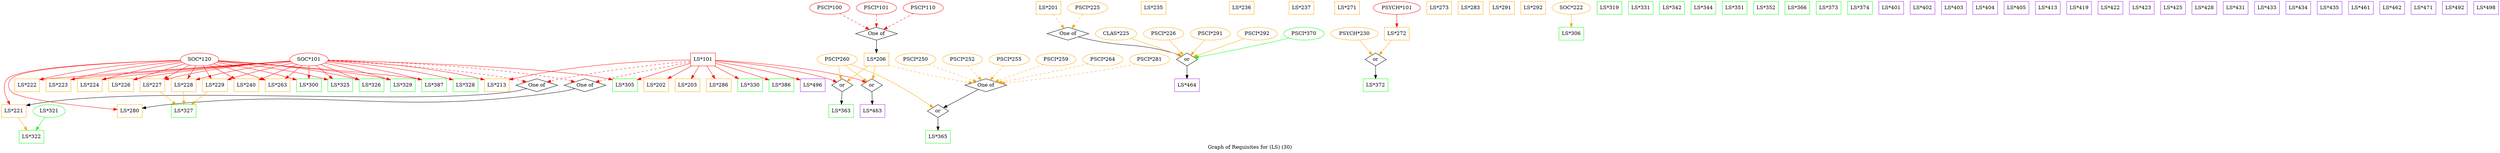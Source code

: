 strict digraph "" {
	graph [bb="0,0,6947.6,419",
		label="Graph of Requisites for (LS) (30)",
		lheight=0.21,
		lp="3473.8,11.5",
		lwidth=3.25
	];
	node [label="\N"];
	"LS*101"	[color=red,
		height=0.5,
		pos="1960.1,257",
		shape=box,
		width=0.95833];
	"LS*202"	[color=orange,
		height=0.5,
		pos="2091.1,185",
		shape=box,
		width=0.95833];
	"LS*101" -> "LS*202"	[color=red,
		pos="e,2058.9,203.19 1992.1,238.88 2009.6,229.55 2031.4,217.92 2050,207.94"];
	"LS*203"	[color=orange,
		height=0.5,
		pos="2178.1,185",
		shape=box,
		width=0.95833];
	"LS*101" -> "LS*203"	[color=red,
		pos="e,2143.1,199.78 1994.7,246.28 2028,236.74 2079.9,221.39 2133.5,203.1"];
	"LS*213"	[color=orange,
		height=0.5,
		pos="1610.1,185",
		shape=box,
		width=0.95833];
	"LS*101" -> "LS*213"	[color=red,
		pos="e,1644.6,200.36 1925.5,252.38 1869.9,246.05 1757.3,231.16 1654.5,203.11"];
	of145	[height=0.5,
		label="One of",
		pos="1413.1,185",
		shape=diamond,
		width=1.6085];
	"LS*101" -> of145	[color=red,
		pos="e,1441.5,194.26 1925.4,253.88 1846,248.65 1644.8,233.31 1479.1,203 1470,201.34 1460.4,199.13 1451.4,196.84",
		style=dashed];
	of146	[height=0.5,
		label="One of",
		pos="1720.1,185",
		shape=diamond,
		width=1.6085];
	"LS*101" -> of146	[color=red,
		pos="e,1748.4,194.24 1925.5,245.9 1881,232.92 1804,210.46 1758,197.04",
		style=dashed];
	"LS*286"	[color=orange,
		height=0.5,
		pos="2265.1,185",
		shape=box,
		width=0.95833];
	"LS*101" -> "LS*286"	[color=red,
		pos="e,2230.2,200.09 1994.7,250.87 2043.3,243.27 2134.5,227.49 2220.6,202.89"];
	"LS*305"	[color=green,
		height=0.5,
		pos="1523.1,185",
		shape=box,
		width=0.95833];
	"LS*101" -> "LS*305"	[color=red,
		pos="e,1558.1,200.63 1925.6,254.17 1858,250 1703.6,237.52 1567.8,203.14"];
	"LS*330"	[color=green,
		height=0.5,
		pos="1830.1,185",
		shape=box,
		width=0.95833];
	"LS*101" -> "LS*330"	[color=red,
		pos="e,1862,203.19 1928.3,238.88 1911,229.55 1889.4,217.92 1870.8,207.94"];
	or330	[height=0.5,
		label=or,
		pos="2429.1,185",
		shape=diamond,
		width=0.81703];
	"LS*101" -> or330	[color=red,
		pos="e,2413.1,193.27 1994.8,254.55 2067.9,250.85 2243,238.73 2385.1,203 2391.2,201.46 2397.6,199.32 2403.6,197.07"];
	"LS*386"	[color=green,
		height=0.5,
		pos="1917.1,185",
		shape=box,
		width=0.95833];
	"LS*101" -> "LS*386"	[color=red,
		pos="e,1927.6,203.1 1949.5,238.7 1944.5,230.56 1938.4,220.69 1932.9,211.7"];
	or333	[height=0.5,
		label=or,
		pos="2347.1,185",
		shape=diamond,
		width=0.81703];
	"LS*101" -> or333	[color=red,
		pos="e,2331.9,193.73 1994.8,253.71 2058.2,248.88 2196.2,235.3 2308.1,203 2312.9,201.61 2317.9,199.77 2322.6,197.81"];
	"LS*496"	[color=purple,
		height=0.5,
		pos="2004.1,185",
		shape=box,
		width=0.95833];
	"LS*101" -> "LS*496"	[color=red,
		pos="e,1993.3,203.1 1971,238.7 1976.1,230.56 1982.3,220.69 1987.9,211.7"];
	"LS*221"	[color=orange,
		height=0.5,
		pos="470.1,113",
		shape=box,
		width=0.95833];
	of145 -> "LS*221"	[pos="e,504.93,115.23 1385,175.61 1373.1,172.39 1359,169.01 1346.1,167 1183.3,141.65 670.32,121.3 515.06,115.6"];
	"LS*280"	[color=orange,
		height=0.5,
		pos="1425.1,113",
		shape=box,
		width=0.95833];
	of146 -> "LS*280"	[pos="e,1459.9,121.86 1690.1,176.26 1678.6,173.31 1665.2,169.95 1653.1,167 1589.6,151.56 1515.9,134.6 1469.9,124.13"];
	"LS*363"	[color=green,
		height=0.5,
		pos="2431.1,113",
		shape=box,
		width=0.95833];
	or330 -> "LS*363"	[pos="e,2430.6,131.28 2429.6,167.05 2429.8,159.35 2430.1,150.03 2430.3,141.36"];
	"LS*463"	[color=purple,
		height=0.5,
		pos="2344.1,113",
		shape=box,
		width=0.95833];
	or333 -> "LS*463"	[pos="e,2344.8,131.45 2346.4,167.41 2346.1,159.71 2345.7,150.34 2345.3,141.62"];
	"LS*322"	[color=green,
		height=0.5,
		pos="422.1,41",
		shape=box,
		width=0.95833];
	"LS*221" -> "LS*322"	[color=orange,
		pos="e,433.83,59.104 458.23,94.697 452.59,86.474 445.74,76.483 439.53,67.421"];
	"LS*201"	[color=orange,
		height=0.5,
		pos="2918.1,401",
		shape=box,
		width=0.95833];
	of148	[height=0.5,
		label="One of",
		pos="2972.1,329",
		shape=diamond,
		width=1.6085];
	"LS*201" -> of148	[color=orange,
		pos="e,2961.4,343.82 2931.4,382.7 2938.6,373.43 2947.5,361.91 2955.1,352.01",
		style=dashed];
	or334	[height=0.5,
		label=or,
		pos="3303.1,257",
		shape=diamond,
		width=0.81703];
	of148 -> or334	[pos="e,3287.9,265.89 3001.3,319.97 3013,316.92 3026.6,313.57 3039.1,311 3138.7,290.47 3167.6,304.02 3265.1,275 3269.6,273.66 3274.2,271.92 \
3278.7,270.05"];
	"LS*464"	[color=purple,
		height=0.5,
		pos="3303.1,185",
		shape=box,
		width=0.95833];
	or334 -> "LS*464"	[pos="e,3303.1,203.1 3303.1,238.7 3303.1,230.98 3303.1,221.71 3303.1,213.11"];
	"LS*206"	[color=orange,
		height=0.5,
		pos="2442.1,257",
		shape=box,
		width=0.95833];
	"LS*206" -> or330	[color=orange,
		pos="e,2432,201.67 2438.9,238.7 2437.4,230.55 2435.5,220.66 2433.9,211.67"];
	"LS*206" -> or333	[color=orange,
		pos="e,2359.8,195.38 2418.6,238.7 2403.1,227.26 2382.9,212.4 2368,201.37"];
	of147	[height=0.5,
		label="One of",
		pos="2745.1,185",
		shape=diamond,
		width=1.6085];
	"LS*206" -> of147	[color=orange,
		pos="e,2708,191.46 2476.6,241.74 2479.5,240.75 2482.3,239.82 2485.1,239 2558.2,217.29 2645.4,201.5 2698,193.05",
		style=dashed];
	or331	[height=0.5,
		label=or,
		pos="2613.1,113",
		shape=diamond,
		width=0.81703];
	of147 -> or331	[pos="e,2628.3,122.07 2724.8,173.22 2701.2,160.7 2662.3,140.09 2637.2,126.78"];
	"LS*365"	[color=green,
		height=0.5,
		pos="2613.1,41",
		shape=box,
		width=0.95833];
	or331 -> "LS*365"	[pos="e,2613.1,59.104 2613.1,94.697 2613.1,86.983 2613.1,77.712 2613.1,69.112"];
	of144	[height=0.5,
		label="One of",
		pos="2442.1,329",
		shape=diamond,
		width=1.6085];
	of144 -> "LS*206"	[pos="e,2442.1,275.1 2442.1,310.7 2442.1,302.98 2442.1,293.71 2442.1,285.11"];
	"PSCI*100"	[color=red,
		height=0.5,
		pos="2312.1,401",
		width=1.5526];
	"PSCI*100" -> of144	[color=red,
		pos="e,2421.8,340.93 2339.7,385.15 2361.2,373.57 2391,357.51 2412.9,345.7",
		style=dashed];
	"PSCI*101"	[color=red,
		height=0.5,
		pos="2442.1,401",
		width=1.5526];
	"PSCI*101" -> of144	[color=red,
		pos="e,2442.1,347.1 2442.1,382.7 2442.1,374.98 2442.1,365.71 2442.1,357.11",
		style=dashed];
	"PSCI*110"	[color=red,
		height=0.5,
		pos="2572.1,401",
		width=1.5526];
	"PSCI*110" -> of144	[color=red,
		pos="e,2462.4,340.93 2544.5,385.15 2523,373.57 2493.2,357.51 2471.3,345.7",
		style=dashed];
	"SOC*101"	[color=red,
		height=0.5,
		pos="868.1,257",
		width=1.4804];
	"SOC*101" -> "LS*213"	[color=red,
		pos="e,1575.3,200.5 920.77,254 1057.9,248.47 1424.7,231.62 1565.2,202.69"];
	"SOC*101" -> of145	[color=red,
		pos="e,1384.6,194.16 920.07,252.6 1008.2,246.3 1192.5,230.87 1346.1,203 1355.5,201.3 1365.5,199.02 1374.8,196.69",
		style=dashed];
	"SOC*101" -> of146	[color=red,
		pos="e,1692,194.34 921.3,255.72 1048.6,254.33 1380.3,246.45 1653.1,203 1662.6,201.49 1672.7,199.26 1682.1,196.91",
		style=dashed];
	"SOC*101" -> "LS*305"	[color=red,
		pos="e,1488.2,200.77 921.72,256.53 1027.5,256.47 1270.2,250.82 1478.3,203.07"];
	"LS*222"	[color=orange,
		height=0.5,
		pos="520.1,185",
		shape=box,
		width=0.95833];
	"SOC*101" -> "LS*222"	[color=red,
		pos="e,554.62,200.35 818.28,250.52 759.33,243.33 658.3,228.82 564.28,203.05"];
	"LS*223"	[color=orange,
		height=0.5,
		pos="607.1,185",
		shape=box,
		width=0.95833];
	"SOC*101" -> "LS*223"	[color=red,
		pos="e,641.68,200.15 823.34,247.01 781.09,238.11 715.88,223.28 651.57,203.27"];
	"LS*224"	[color=orange,
		height=0.5,
		pos="694.1,185",
		shape=box,
		width=0.95833];
	"SOC*101" -> "LS*224"	[color=red,
		pos="e,728.6,199.88 834.96,242.67 807.47,231.61 768.14,215.79 738.03,203.67"];
	"LS*226"	[color=orange,
		height=0.5,
		pos="781.1,185",
		shape=box,
		width=0.95833];
	"SOC*101" -> "LS*226"	[color=red,
		pos="e,802.28,203.04 848.36,240.12 837.09,231.05 822.75,219.51 810.21,209.42"];
	"LS*227"	[color=orange,
		height=0.5,
		pos="1129.1,185",
		shape=box,
		width=0.95833];
	"SOC*101" -> "LS*227"	[color=red,
		pos="e,1094.2,199.96 912.61,246.89 954.73,237.88 1019.8,222.95 1084.6,202.95"];
	"LS*228"	[color=orange,
		height=0.5,
		pos="868.1,185",
		shape=box,
		width=0.95833];
	"SOC*101" -> "LS*228"	[color=red,
		pos="e,868.1,203.1 868.1,238.7 868.1,230.98 868.1,221.71 868.1,213.11"];
	"LS*229"	[color=orange,
		height=0.5,
		pos="1042.1,185",
		shape=box,
		width=0.95833];
	"SOC*101" -> "LS*229"	[color=red,
		pos="e,1007.6,199.88 901.23,242.67 928.73,231.61 968.05,215.79 998.17,203.67"];
	"LS*240"	[color=orange,
		height=0.5,
		pos="955.1,185",
		shape=box,
		width=0.95833];
	"SOC*101" -> "LS*240"	[color=red,
		pos="e,933.91,203.04 887.84,240.12 899.11,231.05 913.44,219.51 925.98,209.42"];
	"LS*263"	[color=orange,
		height=0.5,
		pos="1216.1,185",
		shape=box,
		width=0.95833];
	"SOC*101" -> "LS*263"	[color=red,
		pos="e,1181.2,200.18 917.72,250.39 976.44,243.07 1077.1,228.44 1171.5,202.85"];
	"LS*300"	[color=green,
		height=0.5,
		pos="85.097,185",
		shape=box,
		width=0.95833];
	"SOC*101" -> "LS*300"	[color=red,
		pos="e,120.02,200.81 816.39,252.35 661.08,241.37 205.16,209.11 130.26,202"];
	"LS*325"	[color=green,
		height=0.5,
		pos="172.1,185",
		shape=box,
		width=0.95833];
	"SOC*101" -> "LS*325"	[color=red,
		pos="e,207.03,200.78 816.57,252.24 675.91,241.9 291.32,213.29 216.95,202.52"];
	"LS*326"	[color=green,
		height=0.5,
		pos="259.1,185",
		shape=box,
		width=0.95833];
	"SOC*101" -> "LS*326"	[color=red,
		pos="e,294.03,200.75 816.47,252 692.37,242.29 382.35,217.3 303.88,202.81"];
	"LS*328"	[color=green,
		height=0.5,
		pos="1303.1,185",
		shape=box,
		width=0.95833];
	"SOC*101" -> "LS*328"	[color=red,
		pos="e,1268.3,200.3 920.07,252.83 993.77,247.5 1132.7,234.32 1258.5,202.8"];
	"LS*329"	[color=green,
		height=0.5,
		pos="346.1,185",
		shape=box,
		width=0.95833];
	"SOC*101" -> "LS*329"	[color=red,
		pos="e,381.05,200.7 816.65,252.05 713.97,243.89 485.96,224.32 390.9,203.03"];
	"LS*387"	[color=green,
		height=0.5,
		pos="433.1,185",
		shape=box,
		width=0.95833];
	"SOC*101" -> "LS*387"	[color=red,
		pos="e,468.07,200.62 815.96,252.97 742.03,247.81 602.67,234.83 477.79,203.14"];
	"LS*327"	[color=green,
		height=0.5,
		pos="1042.1,113",
		shape=box,
		width=0.95833];
	"LS*227" -> "LS*327"	[color=orange,
		pos="e,1063.4,131.1 1107.6,166.7 1096.6,157.88 1083.2,147.03 1071.3,137.47"];
	"LS*228" -> "LS*327"	[color=orange,
		pos="e,1007.4,127.97 902.89,170 930.16,159.03 968.28,143.7 997.73,131.85"];
	"LS*229" -> "LS*327"	[color=orange,
		pos="e,1042.1,131.1 1042.1,166.7 1042.1,158.98 1042.1,149.71 1042.1,141.11"];
	"SOC*120"	[color=red,
		height=0.5,
		pos="564.1,257",
		width=1.4804];
	"SOC*120" -> "LS*221"	[color=red,
		pos="e,435.16,128.77 511.15,254.92 378.77,251.67 41.568,239.81 8.0968,203 -2.6668,191.16 -2.7219,178.79 8.0968,167 38.087,134.32 347.69,\
140.89 424.85,130.58"];
	"SOC*120" -> "LS*280"	[color=red,
		pos="e,1390.4,115.92 511.06,254.57 384.35,250.62 72.229,237.45 41.097,203 30.369,191.13 29.98,178.51 41.097,167 81.42,125.26 1027.1,133.45 \
1085.1,131 1190.8,126.53 1315,120 1380,116.48"];
	"SOC*120" -> "LS*222"	[color=red,
		pos="e,530.96,203.28 553.45,239.05 548.33,230.92 542.1,221 536.4,211.94"];
	"SOC*120" -> "LS*223"	[color=red,
		pos="e,596.48,203.28 574.51,239.05 579.5,230.92 585.6,221 591.16,211.94"];
	"SOC*120" -> "LS*224"	[color=red,
		pos="e,662.3,203.12 591.35,241.33 609.3,231.66 633.12,218.83 653.31,207.96"];
	"SOC*120" -> "LS*226"	[color=red,
		pos="e,746.6,199.6 603.52,244.79 638.75,234.57 691.68,218.71 737.1,203 737.19,202.97 737.29,202.93 737.39,202.9"];
	"SOC*120" -> "LS*227"	[color=red,
		pos="e,1094.3,200.41 615.71,252.51 725.44,244.82 979.7,225.45 1084.4,202.7"];
	"SOC*120" -> "LS*228"	[color=red,
		pos="e,833.21,200.08 611.65,248.77 662.17,240.54 744.41,225.59 823.58,202.89"];
	"SOC*120" -> "LS*229"	[color=red,
		pos="e,1007.3,200.34 616.63,253.77 697.17,249.44 855.82,237.32 997.54,202.76"];
	"SOC*120" -> "LS*240"	[color=red,
		pos="e,920.26,200.25 615.09,251.71 681.37,245.36 800.64,231.32 910.35,202.86"];
	"SOC*120" -> "LS*263"	[color=red,
		pos="e,1181.3,200.46 616.03,252.32 747.21,242.89 1086.9,217.74 1171.3,202.5"];
	"SOC*120" -> "LS*300"	[color=red,
		pos="e,120.05,200.66 511.29,253.93 430.34,249.8 270.9,237.95 129.75,203.1"];
	"SOC*120" -> "LS*325"	[color=red,
		pos="e,206.6,200.42 512.78,251.86 446.08,245.68 326.08,231.83 216.5,203.06"];
	"SOC*120" -> "LS*326"	[color=red,
		pos="e,293.65,200.27 516.15,248.92 465.2,240.81 382.31,225.97 303.26,203.1"];
	"SOC*120" -> "LS*329"	[color=red,
		pos="e,380.74,199.98 524.18,244.93 490.6,235.38 441.18,220.81 390.26,203.29"];
	"SOC*120" -> "LS*387"	[color=red,
		pos="e,465.29,203.2 536.95,241.5 518.89,231.84 494.81,218.98 474.38,208.06"];
	"LS*235"	[color=orange,
		height=0.5,
		pos="3208.1,401",
		shape=box,
		width=0.95833];
	"LS*236"	[color=orange,
		height=0.5,
		pos="3454.1,401",
		shape=box,
		width=0.95833];
	"LS*237"	[color=orange,
		height=0.5,
		pos="3621.1,401",
		shape=box,
		width=0.95833];
	"LS*271"	[color=orange,
		height=0.5,
		pos="3748.1,401",
		shape=box,
		width=0.95833];
	"LS*272"	[color=orange,
		height=0.5,
		pos="3886.1,329",
		shape=box,
		width=0.95833];
	or332	[height=0.5,
		label=or,
		pos="3827.1,257",
		shape=diamond,
		width=0.81703];
	"LS*272" -> or332	[color=orange,
		pos="e,3836.5,269.21 3871.5,310.7 3862.9,300.47 3852,287.52 3843.1,277.01"];
	"LS*372"	[color=green,
		height=0.5,
		pos="3827.1,185",
		shape=box,
		width=0.95833];
	or332 -> "LS*372"	[pos="e,3827.1,203.1 3827.1,238.7 3827.1,230.98 3827.1,221.71 3827.1,213.11"];
	"PSYCH*101"	[color=red,
		height=0.5,
		pos="3886.1,401",
		width=1.8234];
	"PSYCH*101" -> "LS*272"	[color=red,
		pos="e,3886.1,347.1 3886.1,382.7 3886.1,374.98 3886.1,365.71 3886.1,357.11"];
	"LS*273"	[color=orange,
		height=0.5,
		pos="4004.1,401",
		shape=box,
		width=0.95833];
	"LS*283"	[color=orange,
		height=0.5,
		pos="4091.1,401",
		shape=box,
		width=0.95833];
	"LS*291"	[color=orange,
		height=0.5,
		pos="4178.1,401",
		shape=box,
		width=0.95833];
	"LS*292"	[color=orange,
		height=0.5,
		pos="4265.1,401",
		shape=box,
		width=0.95833];
	"LS*306"	[color=green,
		height=0.5,
		pos="4371.1,329",
		shape=box,
		width=0.95833];
	"SOC*222"	[color=orange,
		height=0.5,
		pos="4371.1,401",
		width=1.4804];
	"SOC*222" -> "LS*306"	[color=orange,
		pos="e,4371.1,347.1 4371.1,382.7 4371.1,374.98 4371.1,365.71 4371.1,357.11"];
	"LS*319"	[color=green,
		height=0.5,
		pos="4477.1,401",
		shape=box,
		width=0.95833];
	"LS*321"	[color=green,
		height=0.5,
		pos="373.1,113",
		width=1.2457];
	"LS*321" -> "LS*322"	[color=green,
		pos="e,409.88,59.447 384.71,95.411 390.46,87.2 397.53,77.099 403.97,67.9"];
	"LS*331"	[color=green,
		height=0.5,
		pos="4564.1,401",
		shape=box,
		width=0.95833];
	"LS*342"	[color=green,
		height=0.5,
		pos="4651.1,401",
		shape=box,
		width=0.95833];
	"LS*344"	[color=green,
		height=0.5,
		pos="4738.1,401",
		shape=box,
		width=0.95833];
	"LS*351"	[color=green,
		height=0.5,
		pos="4825.1,401",
		shape=box,
		width=0.95833];
	"LS*352"	[color=green,
		height=0.5,
		pos="4912.1,401",
		shape=box,
		width=0.95833];
	"PSCI*260"	[color=orange,
		height=0.5,
		pos="2334.1,257",
		width=1.5526];
	"PSCI*260" -> or330	[color=orange,
		pos="e,2416.4,195.37 2355.7,240.12 2371.3,228.58 2392.4,213.06 2407.9,201.59"];
	"PSCI*260" -> or333	[color=orange,
		pos="e,2344.2,201.67 2337.3,238.7 2338.8,230.55 2340.7,220.66 2342.3,211.67"];
	"PSCI*260" -> or331	[color=orange,
		pos="e,2599.8,123.13 2370.7,243.32 2397.8,233.46 2435.4,218.83 2467.1,203 2512.9,180.11 2563.3,147.66 2591.3,128.92"];
	"PSCI*250"	[color=orange,
		height=0.5,
		pos="2940.1,257",
		width=1.5526];
	"PSCI*250" -> of147	[color=orange,
		pos="e,2770.7,195.19 2904.3,243.16 2869.1,230.52 2815.6,211.31 2780.5,198.71",
		style=dashed];
	"PSCI*252"	[color=orange,
		height=0.5,
		pos="3070.1,257",
		width=1.5526];
	"PSCI*252" -> of147	[color=orange,
		pos="e,2779.3,192.35 3028.6,244.78 3020.8,242.78 3012.7,240.77 3005.1,239 2929.6,221.44 2841,204.07 2789.2,194.22",
		style=dashed];
	"PSCI*255"	[color=orange,
		height=0.5,
		pos="3200.1,257",
		width=1.5526];
	"PSCI*255" -> of147	[color=orange,
		pos="e,2786.9,190.01 3159.4,244.54 3151.4,242.52 3143,240.56 3135.1,239 3015.1,215.24 2872.1,198.79 2797.1,191.04",
		style=dashed];
	"PSCI*259"	[color=orange,
		height=0.5,
		pos="2550.1,257",
		width=1.5526];
	"PSCI*259" -> of147	[color=orange,
		pos="e,2719.5,195.19 2585.9,243.16 2621.1,230.52 2674.6,211.31 2709.7,198.71",
		style=dashed];
	"PSCI*264"	[color=orange,
		height=0.5,
		pos="2680.1,257",
		width=1.5526];
	"PSCI*264" -> of147	[color=orange,
		pos="e,2732.8,199.2 2695.5,239.41 2704.6,229.62 2716.2,217.13 2725.9,206.7",
		style=dashed];
	"PSCI*281"	[color=orange,
		height=0.5,
		pos="2810.1,257",
		width=1.5526];
	"PSCI*281" -> of147	[color=orange,
		pos="e,2757.4,199.2 2794.7,239.41 2785.6,229.62 2774,217.13 2764.3,206.7",
		style=dashed];
	"LS*366"	[color=green,
		height=0.5,
		pos="4999.1,401",
		shape=box,
		width=0.95833];
	"PSYCH*230"	[color=orange,
		height=0.5,
		pos="3768.1,329",
		width=1.8234];
	"PSYCH*230" -> or332	[color=orange,
		pos="e,3817.5,269.44 3782.1,311.41 3790.7,301.2 3801.7,288.07 3810.8,277.39"];
	"LS*373"	[color=green,
		height=0.5,
		pos="5086.1,401",
		shape=box,
		width=0.95833];
	"LS*374"	[color=green,
		height=0.5,
		pos="5173.1,401",
		shape=box,
		width=0.95833];
	"LS*401"	[color=purple,
		height=0.5,
		pos="5260.1,401",
		shape=box,
		width=0.95833];
	"LS*402"	[color=purple,
		height=0.5,
		pos="5347.1,401",
		shape=box,
		width=0.95833];
	"LS*403"	[color=purple,
		height=0.5,
		pos="5434.1,401",
		shape=box,
		width=0.95833];
	"LS*404"	[color=purple,
		height=0.5,
		pos="5521.1,401",
		shape=box,
		width=0.95833];
	"LS*405"	[color=purple,
		height=0.5,
		pos="5608.1,401",
		shape=box,
		width=0.95833];
	"LS*413"	[color=purple,
		height=0.5,
		pos="5695.1,401",
		shape=box,
		width=0.95833];
	"LS*419"	[color=purple,
		height=0.5,
		pos="5782.1,401",
		shape=box,
		width=0.95833];
	"LS*422"	[color=purple,
		height=0.5,
		pos="5869.1,401",
		shape=box,
		width=0.95833];
	"LS*423"	[color=purple,
		height=0.5,
		pos="5956.1,401",
		shape=box,
		width=0.95833];
	"LS*425"	[color=purple,
		height=0.5,
		pos="6043.1,401",
		shape=box,
		width=0.95833];
	"LS*428"	[color=purple,
		height=0.5,
		pos="6130.1,401",
		shape=box,
		width=0.95833];
	"LS*431"	[color=purple,
		height=0.5,
		pos="6217.1,401",
		shape=box,
		width=0.95833];
	"LS*433"	[color=purple,
		height=0.5,
		pos="6304.1,401",
		shape=box,
		width=0.95833];
	"LS*434"	[color=purple,
		height=0.5,
		pos="6391.1,401",
		shape=box,
		width=0.95833];
	"LS*435"	[color=purple,
		height=0.5,
		pos="6478.1,401",
		shape=box,
		width=0.95833];
	"LS*461"	[color=purple,
		height=0.5,
		pos="6565.1,401",
		shape=box,
		width=0.95833];
	"LS*462"	[color=purple,
		height=0.5,
		pos="6652.1,401",
		shape=box,
		width=0.95833];
	"PSCI*225"	[color=orange,
		height=0.5,
		pos="3026.1,401",
		width=1.5526];
	"PSCI*225" -> of148	[color=orange,
		pos="e,2983,344.11 3013.3,383.41 3006.1,374.06 2997,362.26 2989.2,352.13",
		style=dashed];
	"CLAS*225"	[color=orange,
		height=0.5,
		pos="3106.1,329",
		width=1.6068];
	"CLAS*225" -> or334	[color=orange,
		pos="e,3287.3,265.47 3146,315.9 3178.4,305.79 3225.1,290.57 3265.1,275 3269.3,273.38 3273.6,271.55 3277.9,269.7"];
	"PSCI*226"	[color=orange,
		height=0.5,
		pos="3238.1,329",
		width=1.5526];
	"PSCI*226" -> or334	[color=orange,
		pos="e,3292.9,269.02 3253.5,311.41 3263.3,300.87 3276,287.21 3286.1,276.35"];
	"PSCI*291"	[color=orange,
		height=0.5,
		pos="3368.1,329",
		width=1.5526];
	"PSCI*291" -> or334	[color=orange,
		pos="e,3313.3,269.02 3352.7,311.41 3342.9,300.87 3330.2,287.21 3320.1,276.35"];
	"PSCI*292"	[color=orange,
		height=0.5,
		pos="3498.1,329",
		width=1.5526];
	"PSCI*292" -> or334	[color=orange,
		pos="e,3320.8,264.36 3462.3,315.16 3424.2,301.47 3364.7,280.11 3330.2,267.74"];
	"PSCI*370"	[color=green,
		height=0.5,
		pos="3628.1,329",
		width=1.5526];
	"PSCI*370" -> or334	[color=green,
		pos="e,3324.4,261.94 3586.6,316.78 3578.8,314.78 3570.7,312.77 3563.1,311 3481,291.9 3383.3,273.01 3334.4,263.8"];
	"LS*471"	[color=purple,
		height=0.5,
		pos="6739.1,401",
		shape=box,
		width=0.95833];
	"LS*492"	[color=purple,
		height=0.5,
		pos="6826.1,401",
		shape=box,
		width=0.95833];
	"LS*498"	[color=purple,
		height=0.5,
		pos="6913.1,401",
		shape=box,
		width=0.95833];
}
